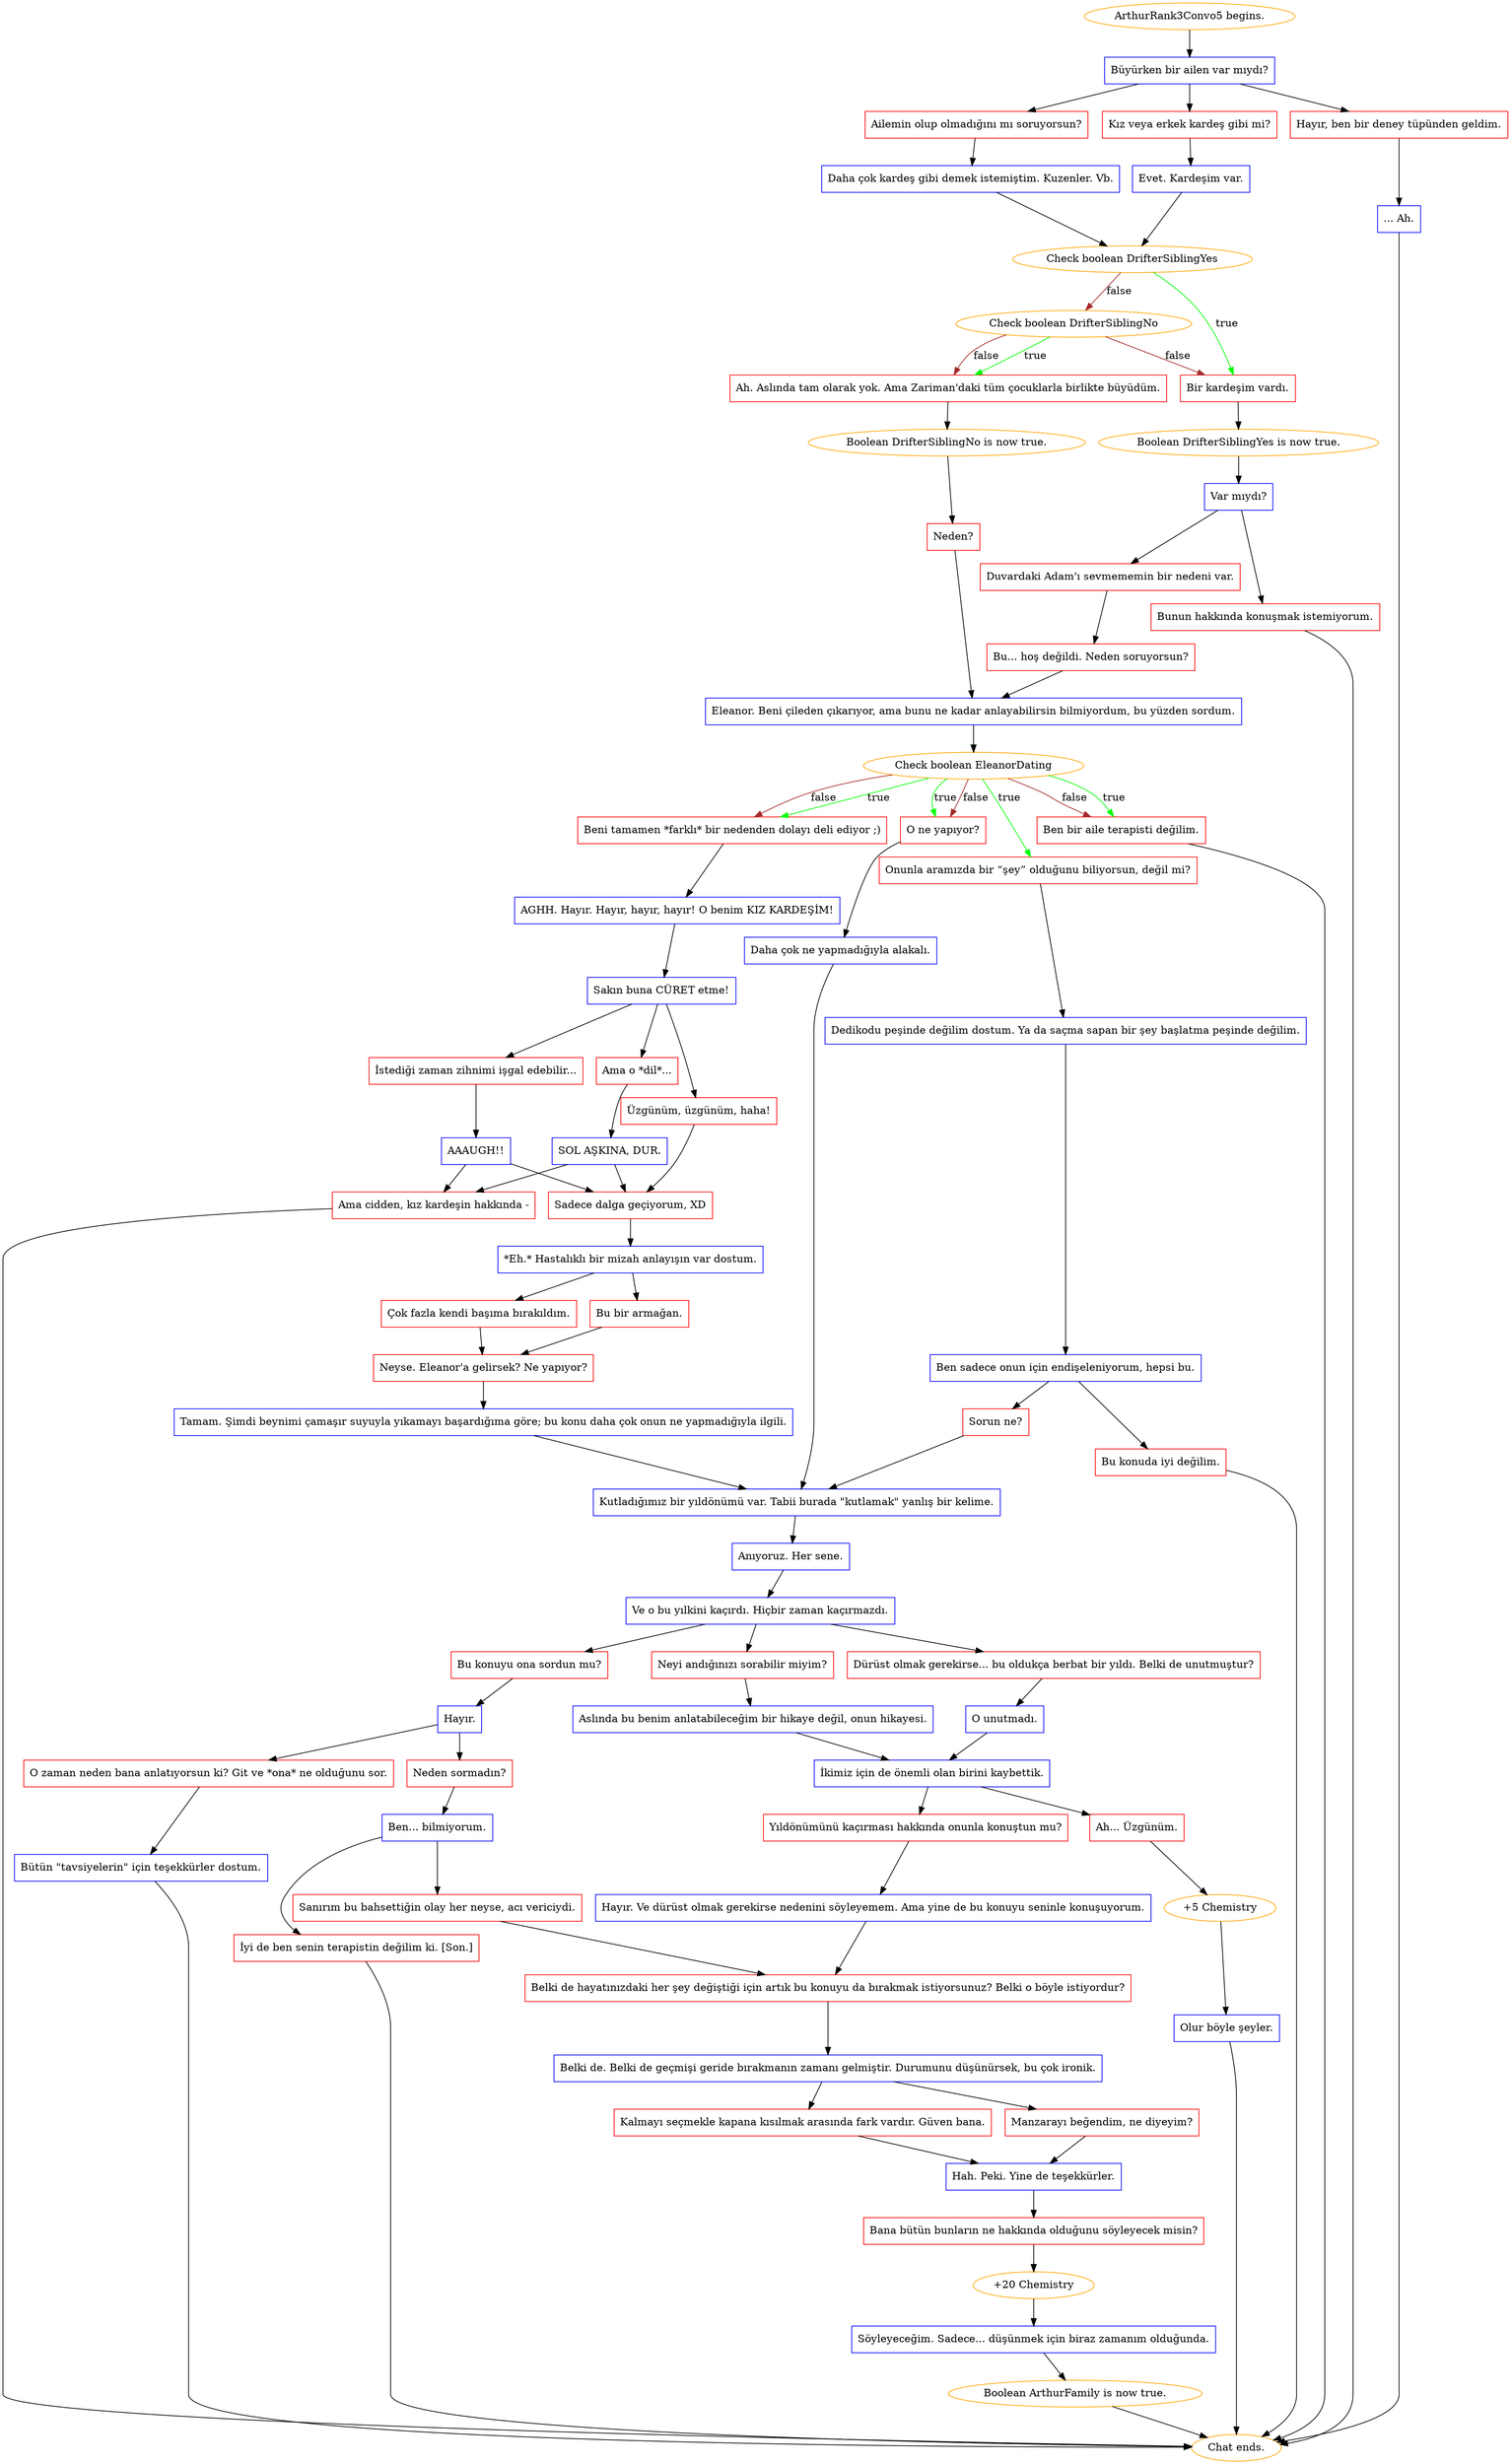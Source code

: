 digraph {
	"ArthurRank3Convo5 begins." [color=orange];
		"ArthurRank3Convo5 begins." -> j2758408458;
	j2758408458 [label="Büyürken bir ailen var mıydı?",shape=box,color=blue];
		j2758408458 -> j1556471248;
		j2758408458 -> j2687334567;
		j2758408458 -> j2721794558;
	j1556471248 [label="Kız veya erkek kardeş gibi mi?",shape=box,color=red];
		j1556471248 -> j3305528370;
	j2687334567 [label="Ailemin olup olmadığını mı soruyorsun?",shape=box,color=red];
		j2687334567 -> j2789455649;
	j2721794558 [label="Hayır, ben bir deney tüpünden geldim.",shape=box,color=red];
		j2721794558 -> j2755730772;
	j3305528370 [label="Evet. Kardeşim var.",shape=box,color=blue];
		j3305528370 -> j4264579692;
	j2789455649 [label="Daha çok kardeş gibi demek istemiştim. Kuzenler. Vb.",shape=box,color=blue];
		j2789455649 -> j4264579692;
	j2755730772 [label="... Ah.",shape=box,color=blue];
		j2755730772 -> "Chat ends.";
	j4264579692 [label="Check boolean DrifterSiblingYes",color=orange];
		j4264579692 -> j3792462606 [label=true,color=green];
		j4264579692 -> j440642073 [label=false,color=brown];
	"Chat ends." [color=orange];
	j3792462606 [label="Bir kardeşim vardı.",shape=box,color=red];
		j3792462606 -> j685704755;
	j440642073 [label="Check boolean DrifterSiblingNo",color=orange];
		j440642073 -> j2728509643 [label=true,color=green];
		j440642073 -> j3792462606 [label=false,color=brown];
		j440642073 -> j2728509643 [label=false,color=brown];
	j685704755 [label="Boolean DrifterSiblingYes is now true.",color=orange];
		j685704755 -> j3026706709;
	j2728509643 [label="Ah. Aslında tam olarak yok. Ama Zariman'daki tüm çocuklarla birlikte büyüdüm.",shape=box,color=red];
		j2728509643 -> j2859182097;
	j3026706709 [label="Var mıydı?",shape=box,color=blue];
		j3026706709 -> j4033319714;
		j3026706709 -> j612270633;
	j2859182097 [label="Boolean DrifterSiblingNo is now true.",color=orange];
		j2859182097 -> j1759383958;
	j4033319714 [label="Duvardaki Adam'ı sevmememin bir nedeni var.",shape=box,color=red];
		j4033319714 -> j4019735867;
	j612270633 [label="Bunun hakkında konuşmak istemiyorum.",shape=box,color=red];
		j612270633 -> "Chat ends.";
	j1759383958 [label="Neden?",shape=box,color=red];
		j1759383958 -> j3731238829;
	j4019735867 [label="Bu... hoş değildi. Neden soruyorsun?",shape=box,color=red];
		j4019735867 -> j3731238829;
	j3731238829 [label="Eleanor. Beni çileden çıkarıyor, ama bunu ne kadar anlayabilirsin bilmiyordum, bu yüzden sordum.",shape=box,color=blue];
		j3731238829 -> j2603314524;
	j2603314524 [label="Check boolean EleanorDating",color=orange];
		j2603314524 -> j3809993018 [label=true,color=green];
		j2603314524 -> j20549919 [label=true,color=green];
		j2603314524 -> j2023125304 [label=true,color=green];
		j2603314524 -> j167921925 [label=true,color=green];
		j2603314524 -> j20549919 [label=false,color=brown];
		j2603314524 -> j2023125304 [label=false,color=brown];
		j2603314524 -> j167921925 [label=false,color=brown];
	j3809993018 [label="Onunla aramızda bir “şey” olduğunu biliyorsun, değil mi?",shape=box,color=red];
		j3809993018 -> j1268588637;
	j20549919 [label="O ne yapıyor?",shape=box,color=red];
		j20549919 -> j3318580965;
	j2023125304 [label="Beni tamamen *farklı* bir nedenden dolayı deli ediyor ;)",shape=box,color=red];
		j2023125304 -> j1075847809;
	j167921925 [label="Ben bir aile terapisti değilim.",shape=box,color=red];
		j167921925 -> "Chat ends.";
	j1268588637 [label="Dedikodu peşinde değilim dostum. Ya da saçma sapan bir şey başlatma peşinde değilim.",shape=box,color=blue];
		j1268588637 -> j2057520;
	j3318580965 [label="Daha çok ne yapmadığıyla alakalı.",shape=box,color=blue];
		j3318580965 -> j1363882391;
	j1075847809 [label="AGHH. Hayır. Hayır, hayır, hayır! O benim KIZ KARDEŞİM!",shape=box,color=blue];
		j1075847809 -> j3860825162;
	j2057520 [label="Ben sadece onun için endişeleniyorum, hepsi bu.",shape=box,color=blue];
		j2057520 -> j2215480287;
		j2057520 -> j2932069483;
	j1363882391 [label="Kutladığımız bir yıldönümü var. Tabii burada \"kutlamak\" yanlış bir kelime.",shape=box,color=blue];
		j1363882391 -> j2097117497;
	j3860825162 [label="Sakın buna CÜRET etme!",shape=box,color=blue];
		j3860825162 -> j2215408477;
		j3860825162 -> j3126539301;
		j3860825162 -> j2755830278;
	j2215480287 [label="Sorun ne?",shape=box,color=red];
		j2215480287 -> j1363882391;
	j2932069483 [label="Bu konuda iyi değilim.",shape=box,color=red];
		j2932069483 -> "Chat ends.";
	j2097117497 [label="Anıyoruz. Her sene.",shape=box,color=blue];
		j2097117497 -> j1217363898;
	j2215408477 [label="Üzgünüm, üzgünüm, haha!",shape=box,color=red];
		j2215408477 -> j2976949700;
	j3126539301 [label="Ama o *dil*...",shape=box,color=red];
		j3126539301 -> j146307280;
	j2755830278 [label="İstediği zaman zihnimi işgal edebilir...",shape=box,color=red];
		j2755830278 -> j2018897859;
	j1217363898 [label="Ve o bu yılkini kaçırdı. Hiçbir zaman kaçırmazdı.",shape=box,color=blue];
		j1217363898 -> j786386727;
		j1217363898 -> j2714938851;
		j1217363898 -> j4232767078;
	j2976949700 [label="Sadece dalga geçiyorum, XD",shape=box,color=red];
		j2976949700 -> j17955642;
	j146307280 [label="SOL AŞKINA, DUR.",shape=box,color=blue];
		j146307280 -> j289428805;
		j146307280 -> j2976949700;
	j2018897859 [label="AAAUGH!!",shape=box,color=blue];
		j2018897859 -> j289428805;
		j2018897859 -> j2976949700;
	j786386727 [label="Dürüst olmak gerekirse... bu oldukça berbat bir yıldı. Belki de unutmuştur?",shape=box,color=red];
		j786386727 -> j2876783947;
	j2714938851 [label="Neyi andığınızı sorabilir miyim?",shape=box,color=red];
		j2714938851 -> j1994523960;
	j4232767078 [label="Bu konuyu ona sordun mu?",shape=box,color=red];
		j4232767078 -> j2228156651;
	j17955642 [label="*Eh.* Hastalıklı bir mizah anlayışın var dostum.",shape=box,color=blue];
		j17955642 -> j2194719148;
		j17955642 -> j4158154869;
	j289428805 [label="Ama cidden, kız kardeşin hakkında -",shape=box,color=red];
		j289428805 -> "Chat ends.";
	j2876783947 [label="O unutmadı.",shape=box,color=blue];
		j2876783947 -> j1849389723;
	j1994523960 [label="Aslında bu benim anlatabileceğim bir hikaye değil, onun hikayesi.",shape=box,color=blue];
		j1994523960 -> j1849389723;
	j2228156651 [label="Hayır.",shape=box,color=blue];
		j2228156651 -> j2094759744;
		j2228156651 -> j223055108;
	j2194719148 [label="Çok fazla kendi başıma bırakıldım.",shape=box,color=red];
		j2194719148 -> j333519790;
	j4158154869 [label="Bu bir armağan.",shape=box,color=red];
		j4158154869 -> j333519790;
	j1849389723 [label="İkimiz için de önemli olan birini kaybettik.",shape=box,color=blue];
		j1849389723 -> j1679027127;
		j1849389723 -> j4127520535;
	j2094759744 [label="Neden sormadın?",shape=box,color=red];
		j2094759744 -> j1599569469;
	j223055108 [label="O zaman neden bana anlatıyorsun ki? Git ve *ona* ne olduğunu sor.",shape=box,color=red];
		j223055108 -> j412850541;
	j333519790 [label="Neyse. Eleanor'a gelirsek? Ne yapıyor?",shape=box,color=red];
		j333519790 -> j1503928118;
	j1679027127 [label="Yıldönümünü kaçırması hakkında onunla konuştun mu?",shape=box,color=red];
		j1679027127 -> j2352728815;
	j4127520535 [label="Ah... Üzgünüm.",shape=box,color=red];
		j4127520535 -> j724449706;
	j1599569469 [label="Ben... bilmiyorum.",shape=box,color=blue];
		j1599569469 -> j2381660439;
		j1599569469 -> j2274579945;
	j412850541 [label="Bütün \"tavsiyelerin\" için teşekkürler dostum.",shape=box,color=blue];
		j412850541 -> "Chat ends.";
	j1503928118 [label="Tamam. Şimdi beynimi çamaşır suyuyla yıkamayı başardığıma göre; bu konu daha çok onun ne yapmadığıyla ilgili.",shape=box,color=blue];
		j1503928118 -> j1363882391;
	j2352728815 [label="Hayır. Ve dürüst olmak gerekirse nedenini söyleyemem. Ama yine de bu konuyu seninle konuşuyorum.",shape=box,color=blue];
		j2352728815 -> j2755064119;
	j724449706 [label="+5 Chemistry",color=orange];
		j724449706 -> j2806470082;
	j2381660439 [label="Sanırım bu bahsettiğin olay her neyse, acı vericiydi.",shape=box,color=red];
		j2381660439 -> j2755064119;
	j2274579945 [label="İyi de ben senin terapistin değilim ki. [Son.]",shape=box,color=red];
		j2274579945 -> "Chat ends.";
	j2755064119 [label="Belki de hayatınızdaki her şey değiştiği için artık bu konuyu da bırakmak istiyorsunuz? Belki o böyle istiyordur?",shape=box,color=red];
		j2755064119 -> j2461919803;
	j2806470082 [label="Olur böyle şeyler.",shape=box,color=blue];
		j2806470082 -> "Chat ends.";
	j2461919803 [label="Belki de. Belki de geçmişi geride bırakmanın zamanı gelmiştir. Durumunu düşünürsek, bu çok ironik.",shape=box,color=blue];
		j2461919803 -> j145158684;
		j2461919803 -> j864403144;
	j145158684 [label="Kalmayı seçmekle kapana kısılmak arasında fark vardır. Güven bana.",shape=box,color=red];
		j145158684 -> j3170746450;
	j864403144 [label="Manzarayı beğendim, ne diyeyim?",shape=box,color=red];
		j864403144 -> j3170746450;
	j3170746450 [label="Hah. Peki. Yine de teşekkürler.",shape=box,color=blue];
		j3170746450 -> j4164802354;
	j4164802354 [label="Bana bütün bunların ne hakkında olduğunu söyleyecek misin?",shape=box,color=red];
		j4164802354 -> j1578942226;
	j1578942226 [label="+20 Chemistry",color=orange];
		j1578942226 -> j3009083724;
	j3009083724 [label="Söyleyeceğim. Sadece... düşünmek için biraz zamanım olduğunda.",shape=box,color=blue];
		j3009083724 -> j390799925;
	j390799925 [label="Boolean ArthurFamily is now true.",color=orange];
		j390799925 -> "Chat ends.";
}
